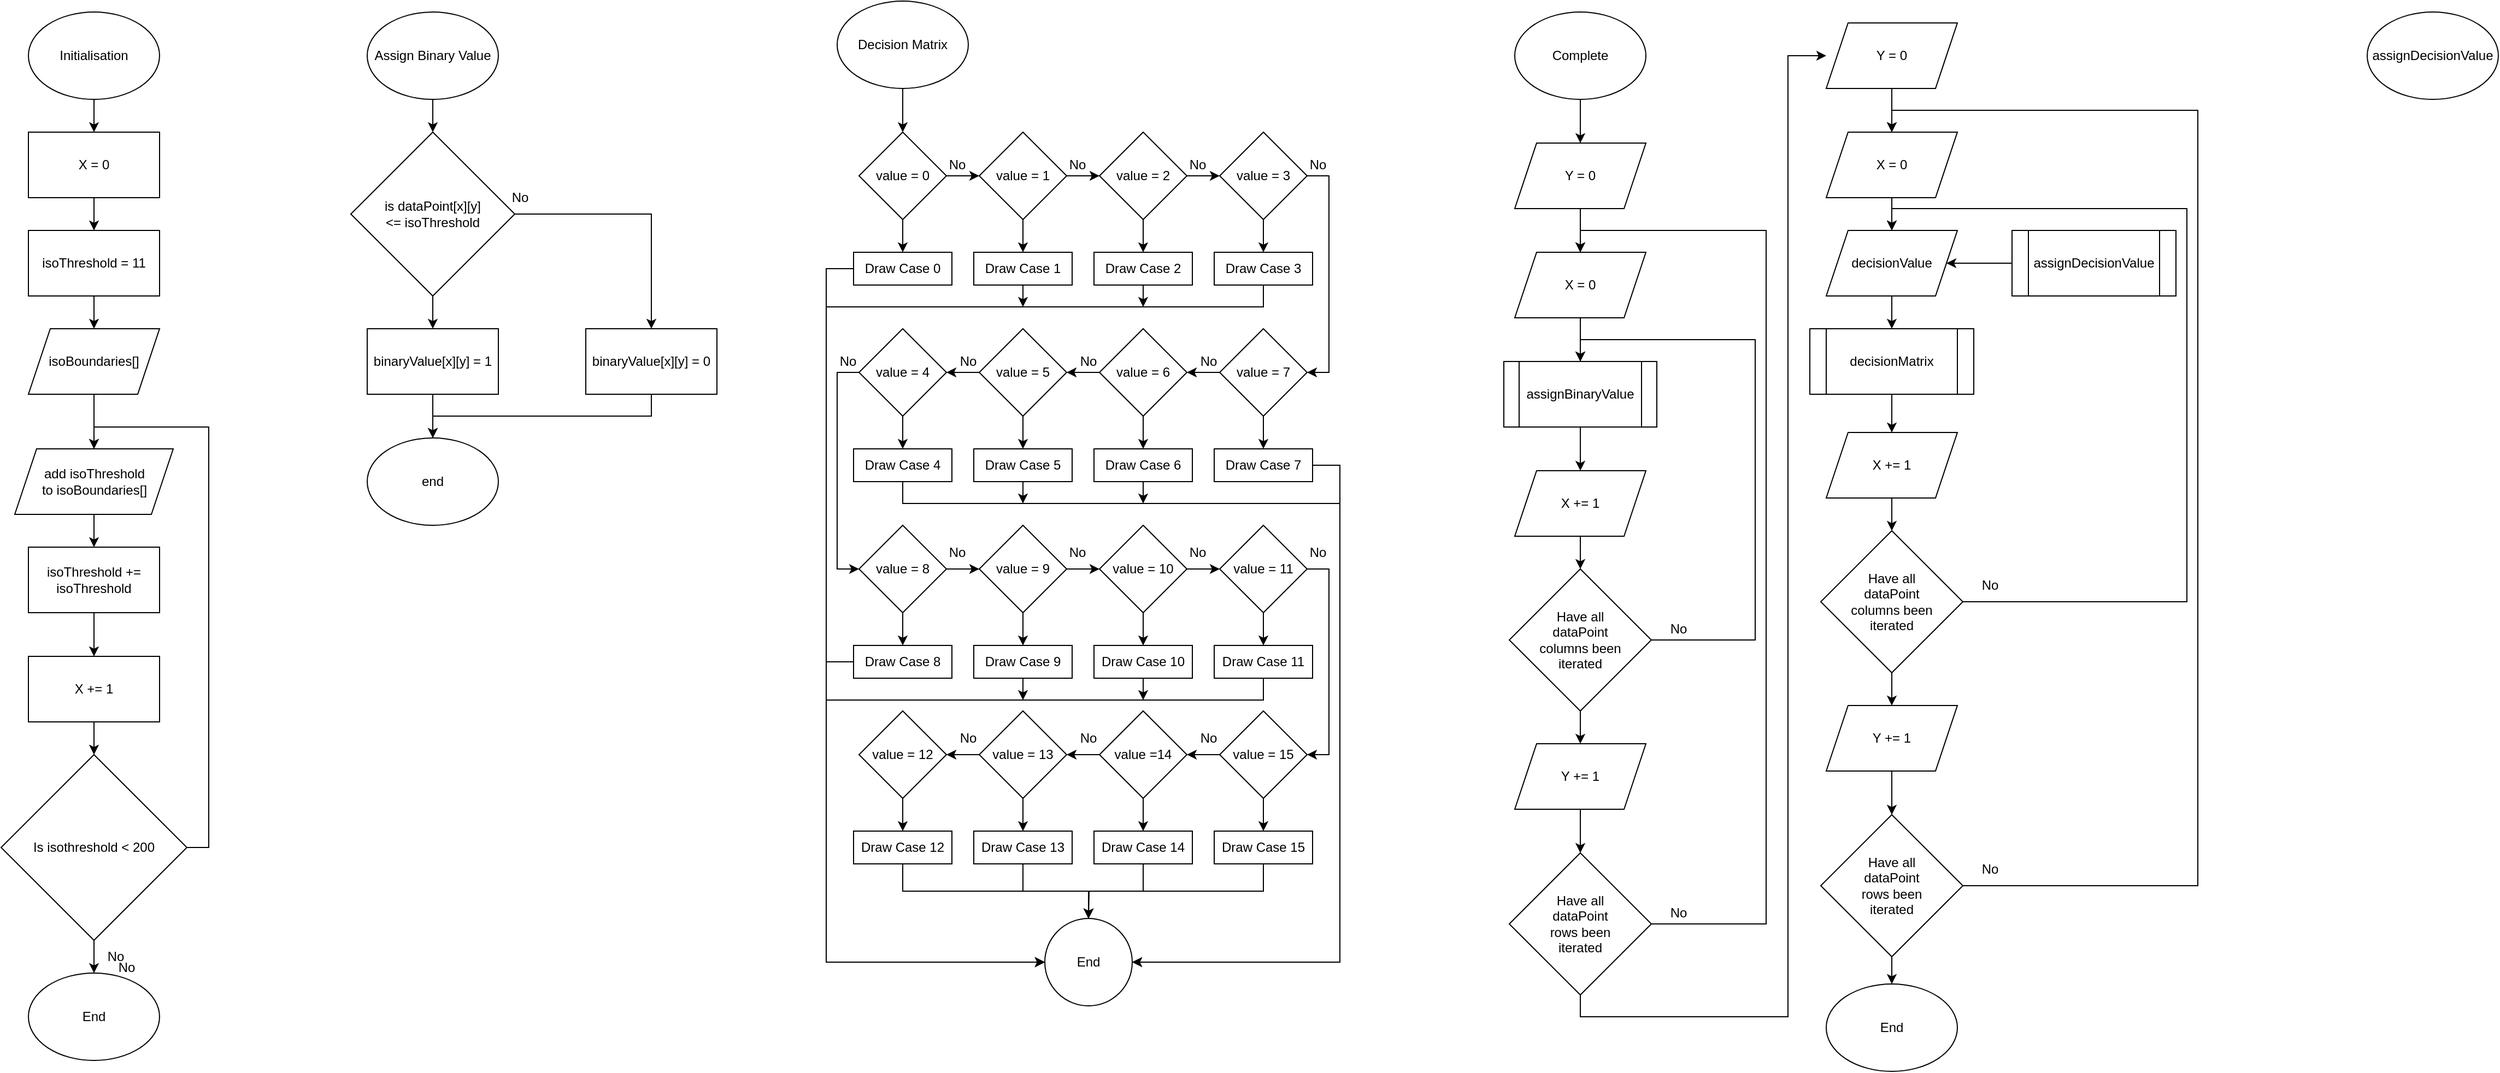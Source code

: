 <mxfile version="22.1.5" type="github">
  <diagram name="Page-1" id="edf60f1a-56cd-e834-aa8a-f176f3a09ee4">
    <mxGraphModel dx="514" dy="558" grid="1" gridSize="10" guides="1" tooltips="1" connect="1" arrows="1" fold="1" page="1" pageScale="1" pageWidth="1100" pageHeight="850" background="none" math="0" shadow="0">
      <root>
        <mxCell id="0" />
        <mxCell id="1" parent="0" />
        <mxCell id="bFYyRGVqq3uxC3u2RR_p-9" style="edgeStyle=orthogonalEdgeStyle;rounded=0;orthogonalLoop=1;jettySize=auto;html=1;exitX=0.5;exitY=1;exitDx=0;exitDy=0;entryX=0.5;entryY=0;entryDx=0;entryDy=0;" edge="1" parent="1" source="bFYyRGVqq3uxC3u2RR_p-1" target="bFYyRGVqq3uxC3u2RR_p-6">
          <mxGeometry relative="1" as="geometry" />
        </mxCell>
        <mxCell id="bFYyRGVqq3uxC3u2RR_p-1" value="Initialisation" style="ellipse;whiteSpace=wrap;html=1;" vertex="1" parent="1">
          <mxGeometry x="80" y="40" width="120" height="80" as="geometry" />
        </mxCell>
        <mxCell id="bFYyRGVqq3uxC3u2RR_p-18" style="edgeStyle=orthogonalEdgeStyle;rounded=0;orthogonalLoop=1;jettySize=auto;html=1;exitX=0.5;exitY=1;exitDx=0;exitDy=0;entryX=0.5;entryY=0;entryDx=0;entryDy=0;" edge="1" parent="1" source="bFYyRGVqq3uxC3u2RR_p-2" target="bFYyRGVqq3uxC3u2RR_p-16">
          <mxGeometry relative="1" as="geometry" />
        </mxCell>
        <mxCell id="bFYyRGVqq3uxC3u2RR_p-2" value="add isoThreshold&lt;br&gt;to isoBoundaries[]" style="shape=parallelogram;perimeter=parallelogramPerimeter;whiteSpace=wrap;html=1;fixedSize=1;" vertex="1" parent="1">
          <mxGeometry x="67.5" y="440" width="145" height="60" as="geometry" />
        </mxCell>
        <mxCell id="bFYyRGVqq3uxC3u2RR_p-12" style="edgeStyle=orthogonalEdgeStyle;rounded=0;orthogonalLoop=1;jettySize=auto;html=1;exitX=0.5;exitY=1;exitDx=0;exitDy=0;entryX=0.5;entryY=0;entryDx=0;entryDy=0;" edge="1" parent="1" source="bFYyRGVqq3uxC3u2RR_p-4" target="bFYyRGVqq3uxC3u2RR_p-2">
          <mxGeometry relative="1" as="geometry" />
        </mxCell>
        <mxCell id="bFYyRGVqq3uxC3u2RR_p-4" value="isoBoundaries[]" style="shape=parallelogram;perimeter=parallelogramPerimeter;whiteSpace=wrap;html=1;fixedSize=1;" vertex="1" parent="1">
          <mxGeometry x="80" y="330" width="120" height="60" as="geometry" />
        </mxCell>
        <mxCell id="bFYyRGVqq3uxC3u2RR_p-14" style="edgeStyle=orthogonalEdgeStyle;rounded=0;orthogonalLoop=1;jettySize=auto;html=1;exitX=1;exitY=0.5;exitDx=0;exitDy=0;entryX=0.5;entryY=0;entryDx=0;entryDy=0;" edge="1" parent="1" source="bFYyRGVqq3uxC3u2RR_p-5" target="bFYyRGVqq3uxC3u2RR_p-2">
          <mxGeometry relative="1" as="geometry" />
        </mxCell>
        <mxCell id="bFYyRGVqq3uxC3u2RR_p-15" style="edgeStyle=orthogonalEdgeStyle;rounded=0;orthogonalLoop=1;jettySize=auto;html=1;exitX=0.5;exitY=1;exitDx=0;exitDy=0;" edge="1" parent="1" source="bFYyRGVqq3uxC3u2RR_p-5">
          <mxGeometry relative="1" as="geometry">
            <mxPoint x="140" y="920" as="targetPoint" />
          </mxGeometry>
        </mxCell>
        <mxCell id="bFYyRGVqq3uxC3u2RR_p-5" value="Is isothreshold &amp;lt; 200" style="rhombus;whiteSpace=wrap;html=1;" vertex="1" parent="1">
          <mxGeometry x="55" y="720" width="170" height="170" as="geometry" />
        </mxCell>
        <mxCell id="bFYyRGVqq3uxC3u2RR_p-10" style="edgeStyle=orthogonalEdgeStyle;rounded=0;orthogonalLoop=1;jettySize=auto;html=1;exitX=0.5;exitY=1;exitDx=0;exitDy=0;entryX=0.5;entryY=0;entryDx=0;entryDy=0;" edge="1" parent="1" source="bFYyRGVqq3uxC3u2RR_p-6" target="bFYyRGVqq3uxC3u2RR_p-7">
          <mxGeometry relative="1" as="geometry" />
        </mxCell>
        <mxCell id="bFYyRGVqq3uxC3u2RR_p-6" value="X = 0" style="rounded=0;whiteSpace=wrap;html=1;" vertex="1" parent="1">
          <mxGeometry x="80" y="150" width="120" height="60" as="geometry" />
        </mxCell>
        <mxCell id="bFYyRGVqq3uxC3u2RR_p-11" style="edgeStyle=orthogonalEdgeStyle;rounded=0;orthogonalLoop=1;jettySize=auto;html=1;exitX=0.5;exitY=1;exitDx=0;exitDy=0;entryX=0.5;entryY=0;entryDx=0;entryDy=0;" edge="1" parent="1" source="bFYyRGVqq3uxC3u2RR_p-7" target="bFYyRGVqq3uxC3u2RR_p-4">
          <mxGeometry relative="1" as="geometry" />
        </mxCell>
        <mxCell id="bFYyRGVqq3uxC3u2RR_p-7" value="isoThreshold = 11" style="rounded=0;whiteSpace=wrap;html=1;" vertex="1" parent="1">
          <mxGeometry x="80" y="240" width="120" height="60" as="geometry" />
        </mxCell>
        <mxCell id="bFYyRGVqq3uxC3u2RR_p-19" style="edgeStyle=orthogonalEdgeStyle;rounded=0;orthogonalLoop=1;jettySize=auto;html=1;exitX=0.5;exitY=1;exitDx=0;exitDy=0;entryX=0.5;entryY=0;entryDx=0;entryDy=0;" edge="1" parent="1" source="bFYyRGVqq3uxC3u2RR_p-16" target="bFYyRGVqq3uxC3u2RR_p-17">
          <mxGeometry relative="1" as="geometry" />
        </mxCell>
        <mxCell id="bFYyRGVqq3uxC3u2RR_p-16" value="isoThreshold +=&lt;br&gt;isoThreshold" style="rounded=0;whiteSpace=wrap;html=1;" vertex="1" parent="1">
          <mxGeometry x="80" y="530" width="120" height="60" as="geometry" />
        </mxCell>
        <mxCell id="bFYyRGVqq3uxC3u2RR_p-20" style="edgeStyle=orthogonalEdgeStyle;rounded=0;orthogonalLoop=1;jettySize=auto;html=1;exitX=0.5;exitY=1;exitDx=0;exitDy=0;entryX=0.5;entryY=0;entryDx=0;entryDy=0;" edge="1" parent="1" source="bFYyRGVqq3uxC3u2RR_p-17" target="bFYyRGVqq3uxC3u2RR_p-5">
          <mxGeometry relative="1" as="geometry" />
        </mxCell>
        <mxCell id="bFYyRGVqq3uxC3u2RR_p-17" value="X += 1" style="rounded=0;whiteSpace=wrap;html=1;" vertex="1" parent="1">
          <mxGeometry x="80" y="630" width="120" height="60" as="geometry" />
        </mxCell>
        <mxCell id="bFYyRGVqq3uxC3u2RR_p-21" value="End" style="ellipse;whiteSpace=wrap;html=1;" vertex="1" parent="1">
          <mxGeometry x="80" y="920" width="120" height="80" as="geometry" />
        </mxCell>
        <mxCell id="bFYyRGVqq3uxC3u2RR_p-28" style="edgeStyle=orthogonalEdgeStyle;rounded=0;orthogonalLoop=1;jettySize=auto;html=1;exitX=0.5;exitY=1;exitDx=0;exitDy=0;entryX=0.5;entryY=0;entryDx=0;entryDy=0;" edge="1" parent="1" source="bFYyRGVqq3uxC3u2RR_p-22" target="bFYyRGVqq3uxC3u2RR_p-23">
          <mxGeometry relative="1" as="geometry" />
        </mxCell>
        <mxCell id="bFYyRGVqq3uxC3u2RR_p-22" value="Assign Binary Value" style="ellipse;whiteSpace=wrap;html=1;" vertex="1" parent="1">
          <mxGeometry x="390" y="40" width="120" height="80" as="geometry" />
        </mxCell>
        <mxCell id="bFYyRGVqq3uxC3u2RR_p-26" style="edgeStyle=orthogonalEdgeStyle;rounded=0;orthogonalLoop=1;jettySize=auto;html=1;exitX=1;exitY=0.5;exitDx=0;exitDy=0;entryX=0.5;entryY=0;entryDx=0;entryDy=0;" edge="1" parent="1" source="bFYyRGVqq3uxC3u2RR_p-23" target="bFYyRGVqq3uxC3u2RR_p-25">
          <mxGeometry relative="1" as="geometry" />
        </mxCell>
        <mxCell id="bFYyRGVqq3uxC3u2RR_p-27" style="edgeStyle=orthogonalEdgeStyle;rounded=0;orthogonalLoop=1;jettySize=auto;html=1;exitX=0.5;exitY=1;exitDx=0;exitDy=0;entryX=0.5;entryY=0;entryDx=0;entryDy=0;" edge="1" parent="1" source="bFYyRGVqq3uxC3u2RR_p-23" target="bFYyRGVqq3uxC3u2RR_p-24">
          <mxGeometry relative="1" as="geometry" />
        </mxCell>
        <mxCell id="bFYyRGVqq3uxC3u2RR_p-23" value="is dataPoint[x][y]&lt;br&gt;&amp;lt;= isoThreshold" style="rhombus;whiteSpace=wrap;html=1;" vertex="1" parent="1">
          <mxGeometry x="375" y="150" width="150" height="150" as="geometry" />
        </mxCell>
        <mxCell id="bFYyRGVqq3uxC3u2RR_p-30" style="edgeStyle=orthogonalEdgeStyle;rounded=0;orthogonalLoop=1;jettySize=auto;html=1;exitX=0.5;exitY=1;exitDx=0;exitDy=0;entryX=0.5;entryY=0;entryDx=0;entryDy=0;" edge="1" parent="1" source="bFYyRGVqq3uxC3u2RR_p-24" target="bFYyRGVqq3uxC3u2RR_p-29">
          <mxGeometry relative="1" as="geometry" />
        </mxCell>
        <mxCell id="bFYyRGVqq3uxC3u2RR_p-24" value="binaryValue[x][y] = 1" style="rounded=0;whiteSpace=wrap;html=1;" vertex="1" parent="1">
          <mxGeometry x="390" y="330" width="120" height="60" as="geometry" />
        </mxCell>
        <mxCell id="bFYyRGVqq3uxC3u2RR_p-31" style="edgeStyle=orthogonalEdgeStyle;rounded=0;orthogonalLoop=1;jettySize=auto;html=1;exitX=0.5;exitY=1;exitDx=0;exitDy=0;entryX=0.5;entryY=0;entryDx=0;entryDy=0;" edge="1" parent="1" source="bFYyRGVqq3uxC3u2RR_p-25" target="bFYyRGVqq3uxC3u2RR_p-29">
          <mxGeometry relative="1" as="geometry" />
        </mxCell>
        <mxCell id="bFYyRGVqq3uxC3u2RR_p-25" value="binaryValue[x][y] = 0" style="rounded=0;whiteSpace=wrap;html=1;" vertex="1" parent="1">
          <mxGeometry x="590" y="330" width="120" height="60" as="geometry" />
        </mxCell>
        <mxCell id="bFYyRGVqq3uxC3u2RR_p-29" value="end" style="ellipse;whiteSpace=wrap;html=1;" vertex="1" parent="1">
          <mxGeometry x="390" y="430" width="120" height="80" as="geometry" />
        </mxCell>
        <mxCell id="bFYyRGVqq3uxC3u2RR_p-69" style="edgeStyle=orthogonalEdgeStyle;rounded=0;orthogonalLoop=1;jettySize=auto;html=1;exitX=0.5;exitY=1;exitDx=0;exitDy=0;entryX=0.5;entryY=0;entryDx=0;entryDy=0;" edge="1" parent="1" source="bFYyRGVqq3uxC3u2RR_p-32" target="bFYyRGVqq3uxC3u2RR_p-34">
          <mxGeometry relative="1" as="geometry" />
        </mxCell>
        <mxCell id="bFYyRGVqq3uxC3u2RR_p-32" value="Decision Matrix" style="ellipse;whiteSpace=wrap;html=1;" vertex="1" parent="1">
          <mxGeometry x="820" y="30" width="120" height="80" as="geometry" />
        </mxCell>
        <mxCell id="bFYyRGVqq3uxC3u2RR_p-70" style="edgeStyle=orthogonalEdgeStyle;rounded=0;orthogonalLoop=1;jettySize=auto;html=1;exitX=1;exitY=0.5;exitDx=0;exitDy=0;entryX=0;entryY=0.5;entryDx=0;entryDy=0;" edge="1" parent="1" source="bFYyRGVqq3uxC3u2RR_p-34" target="bFYyRGVqq3uxC3u2RR_p-35">
          <mxGeometry relative="1" as="geometry" />
        </mxCell>
        <mxCell id="bFYyRGVqq3uxC3u2RR_p-85" style="edgeStyle=orthogonalEdgeStyle;rounded=0;orthogonalLoop=1;jettySize=auto;html=1;exitX=0.5;exitY=1;exitDx=0;exitDy=0;entryX=0.5;entryY=0;entryDx=0;entryDy=0;" edge="1" parent="1" source="bFYyRGVqq3uxC3u2RR_p-34" target="bFYyRGVqq3uxC3u2RR_p-52">
          <mxGeometry relative="1" as="geometry" />
        </mxCell>
        <mxCell id="bFYyRGVqq3uxC3u2RR_p-34" value="value = 0" style="rhombus;whiteSpace=wrap;html=1;" vertex="1" parent="1">
          <mxGeometry x="840" y="150" width="80" height="80" as="geometry" />
        </mxCell>
        <mxCell id="bFYyRGVqq3uxC3u2RR_p-71" style="edgeStyle=orthogonalEdgeStyle;rounded=0;orthogonalLoop=1;jettySize=auto;html=1;exitX=1;exitY=0.5;exitDx=0;exitDy=0;entryX=0;entryY=0.5;entryDx=0;entryDy=0;" edge="1" parent="1" source="bFYyRGVqq3uxC3u2RR_p-35" target="bFYyRGVqq3uxC3u2RR_p-36">
          <mxGeometry relative="1" as="geometry" />
        </mxCell>
        <mxCell id="bFYyRGVqq3uxC3u2RR_p-86" style="edgeStyle=orthogonalEdgeStyle;rounded=0;orthogonalLoop=1;jettySize=auto;html=1;exitX=0.5;exitY=1;exitDx=0;exitDy=0;entryX=0.5;entryY=0;entryDx=0;entryDy=0;" edge="1" parent="1" source="bFYyRGVqq3uxC3u2RR_p-35" target="bFYyRGVqq3uxC3u2RR_p-54">
          <mxGeometry relative="1" as="geometry" />
        </mxCell>
        <mxCell id="bFYyRGVqq3uxC3u2RR_p-35" value="value = 1" style="rhombus;whiteSpace=wrap;html=1;" vertex="1" parent="1">
          <mxGeometry x="950" y="150" width="80" height="80" as="geometry" />
        </mxCell>
        <mxCell id="bFYyRGVqq3uxC3u2RR_p-72" style="edgeStyle=orthogonalEdgeStyle;rounded=0;orthogonalLoop=1;jettySize=auto;html=1;exitX=1;exitY=0.5;exitDx=0;exitDy=0;entryX=0;entryY=0.5;entryDx=0;entryDy=0;" edge="1" parent="1" source="bFYyRGVqq3uxC3u2RR_p-36" target="bFYyRGVqq3uxC3u2RR_p-37">
          <mxGeometry relative="1" as="geometry" />
        </mxCell>
        <mxCell id="bFYyRGVqq3uxC3u2RR_p-87" style="edgeStyle=orthogonalEdgeStyle;rounded=0;orthogonalLoop=1;jettySize=auto;html=1;exitX=0.5;exitY=1;exitDx=0;exitDy=0;entryX=0.5;entryY=0;entryDx=0;entryDy=0;" edge="1" parent="1" source="bFYyRGVqq3uxC3u2RR_p-36" target="bFYyRGVqq3uxC3u2RR_p-55">
          <mxGeometry relative="1" as="geometry" />
        </mxCell>
        <mxCell id="bFYyRGVqq3uxC3u2RR_p-36" value="value = 2" style="rhombus;whiteSpace=wrap;html=1;" vertex="1" parent="1">
          <mxGeometry x="1060" y="150" width="80" height="80" as="geometry" />
        </mxCell>
        <mxCell id="bFYyRGVqq3uxC3u2RR_p-73" style="edgeStyle=orthogonalEdgeStyle;rounded=0;orthogonalLoop=1;jettySize=auto;html=1;exitX=1;exitY=0.5;exitDx=0;exitDy=0;entryX=1;entryY=0.5;entryDx=0;entryDy=0;" edge="1" parent="1" source="bFYyRGVqq3uxC3u2RR_p-37" target="bFYyRGVqq3uxC3u2RR_p-41">
          <mxGeometry relative="1" as="geometry" />
        </mxCell>
        <mxCell id="bFYyRGVqq3uxC3u2RR_p-88" style="edgeStyle=orthogonalEdgeStyle;rounded=0;orthogonalLoop=1;jettySize=auto;html=1;exitX=0.5;exitY=1;exitDx=0;exitDy=0;entryX=0.5;entryY=0;entryDx=0;entryDy=0;" edge="1" parent="1" source="bFYyRGVqq3uxC3u2RR_p-37" target="bFYyRGVqq3uxC3u2RR_p-56">
          <mxGeometry relative="1" as="geometry" />
        </mxCell>
        <mxCell id="bFYyRGVqq3uxC3u2RR_p-37" value="value = 3" style="rhombus;whiteSpace=wrap;html=1;" vertex="1" parent="1">
          <mxGeometry x="1170" y="150" width="80" height="80" as="geometry" />
        </mxCell>
        <mxCell id="bFYyRGVqq3uxC3u2RR_p-77" style="edgeStyle=orthogonalEdgeStyle;rounded=0;orthogonalLoop=1;jettySize=auto;html=1;exitX=0;exitY=0.5;exitDx=0;exitDy=0;entryX=0;entryY=0.5;entryDx=0;entryDy=0;" edge="1" parent="1" source="bFYyRGVqq3uxC3u2RR_p-38" target="bFYyRGVqq3uxC3u2RR_p-42">
          <mxGeometry relative="1" as="geometry" />
        </mxCell>
        <mxCell id="bFYyRGVqq3uxC3u2RR_p-92" style="edgeStyle=orthogonalEdgeStyle;rounded=0;orthogonalLoop=1;jettySize=auto;html=1;exitX=0.5;exitY=1;exitDx=0;exitDy=0;entryX=0.5;entryY=0;entryDx=0;entryDy=0;" edge="1" parent="1" source="bFYyRGVqq3uxC3u2RR_p-38" target="bFYyRGVqq3uxC3u2RR_p-57">
          <mxGeometry relative="1" as="geometry" />
        </mxCell>
        <mxCell id="bFYyRGVqq3uxC3u2RR_p-38" value="value = 4" style="rhombus;whiteSpace=wrap;html=1;" vertex="1" parent="1">
          <mxGeometry x="840" y="330" width="80" height="80" as="geometry" />
        </mxCell>
        <mxCell id="bFYyRGVqq3uxC3u2RR_p-76" style="edgeStyle=orthogonalEdgeStyle;rounded=0;orthogonalLoop=1;jettySize=auto;html=1;exitX=0;exitY=0.5;exitDx=0;exitDy=0;entryX=1;entryY=0.5;entryDx=0;entryDy=0;" edge="1" parent="1" source="bFYyRGVqq3uxC3u2RR_p-39" target="bFYyRGVqq3uxC3u2RR_p-38">
          <mxGeometry relative="1" as="geometry" />
        </mxCell>
        <mxCell id="bFYyRGVqq3uxC3u2RR_p-91" style="edgeStyle=orthogonalEdgeStyle;rounded=0;orthogonalLoop=1;jettySize=auto;html=1;exitX=0.5;exitY=1;exitDx=0;exitDy=0;entryX=0.5;entryY=0;entryDx=0;entryDy=0;" edge="1" parent="1" source="bFYyRGVqq3uxC3u2RR_p-39" target="bFYyRGVqq3uxC3u2RR_p-58">
          <mxGeometry relative="1" as="geometry" />
        </mxCell>
        <mxCell id="bFYyRGVqq3uxC3u2RR_p-39" value="value = 5" style="rhombus;whiteSpace=wrap;html=1;" vertex="1" parent="1">
          <mxGeometry x="950" y="330" width="80" height="80" as="geometry" />
        </mxCell>
        <mxCell id="bFYyRGVqq3uxC3u2RR_p-75" style="edgeStyle=orthogonalEdgeStyle;rounded=0;orthogonalLoop=1;jettySize=auto;html=1;exitX=0;exitY=0.5;exitDx=0;exitDy=0;entryX=1;entryY=0.5;entryDx=0;entryDy=0;" edge="1" parent="1" source="bFYyRGVqq3uxC3u2RR_p-40" target="bFYyRGVqq3uxC3u2RR_p-39">
          <mxGeometry relative="1" as="geometry" />
        </mxCell>
        <mxCell id="bFYyRGVqq3uxC3u2RR_p-90" style="edgeStyle=orthogonalEdgeStyle;rounded=0;orthogonalLoop=1;jettySize=auto;html=1;exitX=0.5;exitY=1;exitDx=0;exitDy=0;entryX=0.5;entryY=0;entryDx=0;entryDy=0;" edge="1" parent="1" source="bFYyRGVqq3uxC3u2RR_p-40" target="bFYyRGVqq3uxC3u2RR_p-59">
          <mxGeometry relative="1" as="geometry" />
        </mxCell>
        <mxCell id="bFYyRGVqq3uxC3u2RR_p-40" value="value = 6" style="rhombus;whiteSpace=wrap;html=1;" vertex="1" parent="1">
          <mxGeometry x="1060" y="330" width="80" height="80" as="geometry" />
        </mxCell>
        <mxCell id="bFYyRGVqq3uxC3u2RR_p-74" style="edgeStyle=orthogonalEdgeStyle;rounded=0;orthogonalLoop=1;jettySize=auto;html=1;exitX=0;exitY=0.5;exitDx=0;exitDy=0;entryX=1;entryY=0.5;entryDx=0;entryDy=0;" edge="1" parent="1" source="bFYyRGVqq3uxC3u2RR_p-41" target="bFYyRGVqq3uxC3u2RR_p-40">
          <mxGeometry relative="1" as="geometry" />
        </mxCell>
        <mxCell id="bFYyRGVqq3uxC3u2RR_p-89" style="edgeStyle=orthogonalEdgeStyle;rounded=0;orthogonalLoop=1;jettySize=auto;html=1;exitX=0.5;exitY=1;exitDx=0;exitDy=0;entryX=0.5;entryY=0;entryDx=0;entryDy=0;" edge="1" parent="1" source="bFYyRGVqq3uxC3u2RR_p-41" target="bFYyRGVqq3uxC3u2RR_p-60">
          <mxGeometry relative="1" as="geometry" />
        </mxCell>
        <mxCell id="bFYyRGVqq3uxC3u2RR_p-41" value="value = 7" style="rhombus;whiteSpace=wrap;html=1;" vertex="1" parent="1">
          <mxGeometry x="1170" y="330" width="80" height="80" as="geometry" />
        </mxCell>
        <mxCell id="bFYyRGVqq3uxC3u2RR_p-78" style="edgeStyle=orthogonalEdgeStyle;rounded=0;orthogonalLoop=1;jettySize=auto;html=1;exitX=1;exitY=0.5;exitDx=0;exitDy=0;entryX=0;entryY=0.5;entryDx=0;entryDy=0;" edge="1" parent="1" source="bFYyRGVqq3uxC3u2RR_p-42" target="bFYyRGVqq3uxC3u2RR_p-43">
          <mxGeometry relative="1" as="geometry" />
        </mxCell>
        <mxCell id="bFYyRGVqq3uxC3u2RR_p-93" style="edgeStyle=orthogonalEdgeStyle;rounded=0;orthogonalLoop=1;jettySize=auto;html=1;exitX=0.5;exitY=1;exitDx=0;exitDy=0;entryX=0.5;entryY=0;entryDx=0;entryDy=0;" edge="1" parent="1" source="bFYyRGVqq3uxC3u2RR_p-42" target="bFYyRGVqq3uxC3u2RR_p-61">
          <mxGeometry relative="1" as="geometry" />
        </mxCell>
        <mxCell id="bFYyRGVqq3uxC3u2RR_p-42" value="value = 8" style="rhombus;whiteSpace=wrap;html=1;" vertex="1" parent="1">
          <mxGeometry x="840" y="510" width="80" height="80" as="geometry" />
        </mxCell>
        <mxCell id="bFYyRGVqq3uxC3u2RR_p-79" style="edgeStyle=orthogonalEdgeStyle;rounded=0;orthogonalLoop=1;jettySize=auto;html=1;exitX=1;exitY=0.5;exitDx=0;exitDy=0;entryX=0;entryY=0.5;entryDx=0;entryDy=0;" edge="1" parent="1" source="bFYyRGVqq3uxC3u2RR_p-43" target="bFYyRGVqq3uxC3u2RR_p-44">
          <mxGeometry relative="1" as="geometry" />
        </mxCell>
        <mxCell id="bFYyRGVqq3uxC3u2RR_p-94" style="edgeStyle=orthogonalEdgeStyle;rounded=0;orthogonalLoop=1;jettySize=auto;html=1;exitX=0.5;exitY=1;exitDx=0;exitDy=0;entryX=0.5;entryY=0;entryDx=0;entryDy=0;" edge="1" parent="1" source="bFYyRGVqq3uxC3u2RR_p-43" target="bFYyRGVqq3uxC3u2RR_p-62">
          <mxGeometry relative="1" as="geometry" />
        </mxCell>
        <mxCell id="bFYyRGVqq3uxC3u2RR_p-43" value="value = 9" style="rhombus;whiteSpace=wrap;html=1;" vertex="1" parent="1">
          <mxGeometry x="950" y="510" width="80" height="80" as="geometry" />
        </mxCell>
        <mxCell id="bFYyRGVqq3uxC3u2RR_p-80" style="edgeStyle=orthogonalEdgeStyle;rounded=0;orthogonalLoop=1;jettySize=auto;html=1;exitX=1;exitY=0.5;exitDx=0;exitDy=0;entryX=0;entryY=0.5;entryDx=0;entryDy=0;" edge="1" parent="1" source="bFYyRGVqq3uxC3u2RR_p-44" target="bFYyRGVqq3uxC3u2RR_p-45">
          <mxGeometry relative="1" as="geometry" />
        </mxCell>
        <mxCell id="bFYyRGVqq3uxC3u2RR_p-95" style="edgeStyle=orthogonalEdgeStyle;rounded=0;orthogonalLoop=1;jettySize=auto;html=1;exitX=0.5;exitY=1;exitDx=0;exitDy=0;entryX=0.5;entryY=0;entryDx=0;entryDy=0;" edge="1" parent="1" source="bFYyRGVqq3uxC3u2RR_p-44" target="bFYyRGVqq3uxC3u2RR_p-63">
          <mxGeometry relative="1" as="geometry" />
        </mxCell>
        <mxCell id="bFYyRGVqq3uxC3u2RR_p-44" value="value = 10" style="rhombus;whiteSpace=wrap;html=1;" vertex="1" parent="1">
          <mxGeometry x="1060" y="510" width="80" height="80" as="geometry" />
        </mxCell>
        <mxCell id="bFYyRGVqq3uxC3u2RR_p-81" style="edgeStyle=orthogonalEdgeStyle;rounded=0;orthogonalLoop=1;jettySize=auto;html=1;exitX=1;exitY=0.5;exitDx=0;exitDy=0;entryX=1;entryY=0.5;entryDx=0;entryDy=0;" edge="1" parent="1" source="bFYyRGVqq3uxC3u2RR_p-45" target="bFYyRGVqq3uxC3u2RR_p-49">
          <mxGeometry relative="1" as="geometry" />
        </mxCell>
        <mxCell id="bFYyRGVqq3uxC3u2RR_p-96" style="edgeStyle=orthogonalEdgeStyle;rounded=0;orthogonalLoop=1;jettySize=auto;html=1;exitX=0.5;exitY=1;exitDx=0;exitDy=0;entryX=0.5;entryY=0;entryDx=0;entryDy=0;" edge="1" parent="1" source="bFYyRGVqq3uxC3u2RR_p-45" target="bFYyRGVqq3uxC3u2RR_p-64">
          <mxGeometry relative="1" as="geometry" />
        </mxCell>
        <mxCell id="bFYyRGVqq3uxC3u2RR_p-45" value="value = 11" style="rhombus;whiteSpace=wrap;html=1;" vertex="1" parent="1">
          <mxGeometry x="1170" y="510" width="80" height="80" as="geometry" />
        </mxCell>
        <mxCell id="bFYyRGVqq3uxC3u2RR_p-100" style="edgeStyle=orthogonalEdgeStyle;rounded=0;orthogonalLoop=1;jettySize=auto;html=1;exitX=0.5;exitY=1;exitDx=0;exitDy=0;entryX=0.5;entryY=0;entryDx=0;entryDy=0;" edge="1" parent="1" source="bFYyRGVqq3uxC3u2RR_p-46" target="bFYyRGVqq3uxC3u2RR_p-65">
          <mxGeometry relative="1" as="geometry" />
        </mxCell>
        <mxCell id="bFYyRGVqq3uxC3u2RR_p-46" value="value = 12" style="rhombus;whiteSpace=wrap;html=1;" vertex="1" parent="1">
          <mxGeometry x="840" y="680" width="80" height="80" as="geometry" />
        </mxCell>
        <mxCell id="bFYyRGVqq3uxC3u2RR_p-84" style="edgeStyle=orthogonalEdgeStyle;rounded=0;orthogonalLoop=1;jettySize=auto;html=1;exitX=0;exitY=0.5;exitDx=0;exitDy=0;entryX=1;entryY=0.5;entryDx=0;entryDy=0;" edge="1" parent="1" source="bFYyRGVqq3uxC3u2RR_p-47" target="bFYyRGVqq3uxC3u2RR_p-46">
          <mxGeometry relative="1" as="geometry" />
        </mxCell>
        <mxCell id="bFYyRGVqq3uxC3u2RR_p-99" style="edgeStyle=orthogonalEdgeStyle;rounded=0;orthogonalLoop=1;jettySize=auto;html=1;exitX=0.5;exitY=1;exitDx=0;exitDy=0;entryX=0.5;entryY=0;entryDx=0;entryDy=0;" edge="1" parent="1" source="bFYyRGVqq3uxC3u2RR_p-47" target="bFYyRGVqq3uxC3u2RR_p-66">
          <mxGeometry relative="1" as="geometry" />
        </mxCell>
        <mxCell id="bFYyRGVqq3uxC3u2RR_p-47" value="value = 13" style="rhombus;whiteSpace=wrap;html=1;" vertex="1" parent="1">
          <mxGeometry x="950" y="680" width="80" height="80" as="geometry" />
        </mxCell>
        <mxCell id="bFYyRGVqq3uxC3u2RR_p-83" style="edgeStyle=orthogonalEdgeStyle;rounded=0;orthogonalLoop=1;jettySize=auto;html=1;exitX=0;exitY=0.5;exitDx=0;exitDy=0;entryX=1;entryY=0.5;entryDx=0;entryDy=0;" edge="1" parent="1" source="bFYyRGVqq3uxC3u2RR_p-48" target="bFYyRGVqq3uxC3u2RR_p-47">
          <mxGeometry relative="1" as="geometry" />
        </mxCell>
        <mxCell id="bFYyRGVqq3uxC3u2RR_p-98" style="edgeStyle=orthogonalEdgeStyle;rounded=0;orthogonalLoop=1;jettySize=auto;html=1;exitX=0.5;exitY=1;exitDx=0;exitDy=0;entryX=0.5;entryY=0;entryDx=0;entryDy=0;" edge="1" parent="1" source="bFYyRGVqq3uxC3u2RR_p-48" target="bFYyRGVqq3uxC3u2RR_p-67">
          <mxGeometry relative="1" as="geometry" />
        </mxCell>
        <mxCell id="bFYyRGVqq3uxC3u2RR_p-48" value="value =14" style="rhombus;whiteSpace=wrap;html=1;" vertex="1" parent="1">
          <mxGeometry x="1060" y="680" width="80" height="80" as="geometry" />
        </mxCell>
        <mxCell id="bFYyRGVqq3uxC3u2RR_p-82" style="edgeStyle=orthogonalEdgeStyle;rounded=0;orthogonalLoop=1;jettySize=auto;html=1;exitX=0;exitY=0.5;exitDx=0;exitDy=0;entryX=1;entryY=0.5;entryDx=0;entryDy=0;" edge="1" parent="1" source="bFYyRGVqq3uxC3u2RR_p-49" target="bFYyRGVqq3uxC3u2RR_p-48">
          <mxGeometry relative="1" as="geometry" />
        </mxCell>
        <mxCell id="bFYyRGVqq3uxC3u2RR_p-97" style="edgeStyle=orthogonalEdgeStyle;rounded=0;orthogonalLoop=1;jettySize=auto;html=1;exitX=0.5;exitY=1;exitDx=0;exitDy=0;entryX=0.5;entryY=0;entryDx=0;entryDy=0;" edge="1" parent="1" source="bFYyRGVqq3uxC3u2RR_p-49" target="bFYyRGVqq3uxC3u2RR_p-68">
          <mxGeometry relative="1" as="geometry" />
        </mxCell>
        <mxCell id="bFYyRGVqq3uxC3u2RR_p-49" value="value = 15" style="rhombus;whiteSpace=wrap;html=1;" vertex="1" parent="1">
          <mxGeometry x="1170" y="680" width="80" height="80" as="geometry" />
        </mxCell>
        <mxCell id="bFYyRGVqq3uxC3u2RR_p-112" style="edgeStyle=orthogonalEdgeStyle;rounded=0;orthogonalLoop=1;jettySize=auto;html=1;exitX=0;exitY=0.5;exitDx=0;exitDy=0;entryX=0;entryY=0.5;entryDx=0;entryDy=0;" edge="1" parent="1" source="bFYyRGVqq3uxC3u2RR_p-52" target="bFYyRGVqq3uxC3u2RR_p-101">
          <mxGeometry relative="1" as="geometry">
            <Array as="points">
              <mxPoint x="810" y="275" />
              <mxPoint x="810" y="910" />
            </Array>
          </mxGeometry>
        </mxCell>
        <mxCell id="bFYyRGVqq3uxC3u2RR_p-52" value="Draw Case 0" style="rounded=0;whiteSpace=wrap;html=1;" vertex="1" parent="1">
          <mxGeometry x="835" y="260" width="90" height="30" as="geometry" />
        </mxCell>
        <mxCell id="bFYyRGVqq3uxC3u2RR_p-115" style="edgeStyle=orthogonalEdgeStyle;rounded=0;orthogonalLoop=1;jettySize=auto;html=1;exitX=0.5;exitY=1;exitDx=0;exitDy=0;" edge="1" parent="1" source="bFYyRGVqq3uxC3u2RR_p-54">
          <mxGeometry relative="1" as="geometry">
            <mxPoint x="990" y="310" as="targetPoint" />
          </mxGeometry>
        </mxCell>
        <mxCell id="bFYyRGVqq3uxC3u2RR_p-54" value="Draw Case 1" style="rounded=0;whiteSpace=wrap;html=1;" vertex="1" parent="1">
          <mxGeometry x="945" y="260" width="90" height="30" as="geometry" />
        </mxCell>
        <mxCell id="bFYyRGVqq3uxC3u2RR_p-114" style="edgeStyle=orthogonalEdgeStyle;rounded=0;orthogonalLoop=1;jettySize=auto;html=1;exitX=0.5;exitY=1;exitDx=0;exitDy=0;" edge="1" parent="1" source="bFYyRGVqq3uxC3u2RR_p-55">
          <mxGeometry relative="1" as="geometry">
            <mxPoint x="1100" y="310" as="targetPoint" />
          </mxGeometry>
        </mxCell>
        <mxCell id="bFYyRGVqq3uxC3u2RR_p-55" value="Draw Case 2" style="rounded=0;whiteSpace=wrap;html=1;" vertex="1" parent="1">
          <mxGeometry x="1055" y="260" width="90" height="30" as="geometry" />
        </mxCell>
        <mxCell id="bFYyRGVqq3uxC3u2RR_p-113" style="edgeStyle=orthogonalEdgeStyle;rounded=0;orthogonalLoop=1;jettySize=auto;html=1;exitX=0.5;exitY=1;exitDx=0;exitDy=0;entryX=0;entryY=0.5;entryDx=0;entryDy=0;" edge="1" parent="1" source="bFYyRGVqq3uxC3u2RR_p-56" target="bFYyRGVqq3uxC3u2RR_p-101">
          <mxGeometry relative="1" as="geometry">
            <Array as="points">
              <mxPoint x="1210" y="310" />
              <mxPoint x="810" y="310" />
              <mxPoint x="810" y="910" />
            </Array>
          </mxGeometry>
        </mxCell>
        <mxCell id="bFYyRGVqq3uxC3u2RR_p-56" value="Draw Case 3" style="rounded=0;whiteSpace=wrap;html=1;" vertex="1" parent="1">
          <mxGeometry x="1165" y="260" width="90" height="30" as="geometry" />
        </mxCell>
        <mxCell id="bFYyRGVqq3uxC3u2RR_p-108" style="edgeStyle=orthogonalEdgeStyle;rounded=0;orthogonalLoop=1;jettySize=auto;html=1;exitX=0.5;exitY=1;exitDx=0;exitDy=0;" edge="1" parent="1" source="bFYyRGVqq3uxC3u2RR_p-57">
          <mxGeometry relative="1" as="geometry">
            <mxPoint x="1090" y="910" as="targetPoint" />
            <Array as="points">
              <mxPoint x="880" y="490" />
              <mxPoint x="1280" y="490" />
              <mxPoint x="1280" y="910" />
            </Array>
          </mxGeometry>
        </mxCell>
        <mxCell id="bFYyRGVqq3uxC3u2RR_p-57" value="Draw Case 4" style="rounded=0;whiteSpace=wrap;html=1;" vertex="1" parent="1">
          <mxGeometry x="835" y="440" width="90" height="30" as="geometry" />
        </mxCell>
        <mxCell id="bFYyRGVqq3uxC3u2RR_p-116" style="edgeStyle=orthogonalEdgeStyle;rounded=0;orthogonalLoop=1;jettySize=auto;html=1;exitX=0.5;exitY=1;exitDx=0;exitDy=0;" edge="1" parent="1" source="bFYyRGVqq3uxC3u2RR_p-58">
          <mxGeometry relative="1" as="geometry">
            <mxPoint x="990" y="490" as="targetPoint" />
          </mxGeometry>
        </mxCell>
        <mxCell id="bFYyRGVqq3uxC3u2RR_p-58" value="Draw Case 5" style="rounded=0;whiteSpace=wrap;html=1;" vertex="1" parent="1">
          <mxGeometry x="945" y="440" width="90" height="30" as="geometry" />
        </mxCell>
        <mxCell id="bFYyRGVqq3uxC3u2RR_p-117" style="edgeStyle=orthogonalEdgeStyle;rounded=0;orthogonalLoop=1;jettySize=auto;html=1;exitX=0.5;exitY=1;exitDx=0;exitDy=0;" edge="1" parent="1" source="bFYyRGVqq3uxC3u2RR_p-59">
          <mxGeometry relative="1" as="geometry">
            <mxPoint x="1100" y="490" as="targetPoint" />
          </mxGeometry>
        </mxCell>
        <mxCell id="bFYyRGVqq3uxC3u2RR_p-59" value="Draw Case 6" style="rounded=0;whiteSpace=wrap;html=1;" vertex="1" parent="1">
          <mxGeometry x="1055" y="440" width="90" height="30" as="geometry" />
        </mxCell>
        <mxCell id="bFYyRGVqq3uxC3u2RR_p-107" style="edgeStyle=orthogonalEdgeStyle;rounded=0;orthogonalLoop=1;jettySize=auto;html=1;exitX=1;exitY=0.5;exitDx=0;exitDy=0;entryX=1;entryY=0.5;entryDx=0;entryDy=0;" edge="1" parent="1" source="bFYyRGVqq3uxC3u2RR_p-60" target="bFYyRGVqq3uxC3u2RR_p-101">
          <mxGeometry relative="1" as="geometry">
            <Array as="points">
              <mxPoint x="1280" y="455" />
              <mxPoint x="1280" y="910" />
            </Array>
          </mxGeometry>
        </mxCell>
        <mxCell id="bFYyRGVqq3uxC3u2RR_p-60" value="Draw Case 7" style="rounded=0;whiteSpace=wrap;html=1;" vertex="1" parent="1">
          <mxGeometry x="1165" y="440" width="90" height="30" as="geometry" />
        </mxCell>
        <mxCell id="bFYyRGVqq3uxC3u2RR_p-106" style="edgeStyle=orthogonalEdgeStyle;rounded=0;orthogonalLoop=1;jettySize=auto;html=1;exitX=0;exitY=0.5;exitDx=0;exitDy=0;entryX=0;entryY=0.5;entryDx=0;entryDy=0;" edge="1" parent="1" source="bFYyRGVqq3uxC3u2RR_p-61" target="bFYyRGVqq3uxC3u2RR_p-101">
          <mxGeometry relative="1" as="geometry">
            <Array as="points">
              <mxPoint x="810" y="635" />
              <mxPoint x="810" y="910" />
            </Array>
          </mxGeometry>
        </mxCell>
        <mxCell id="bFYyRGVqq3uxC3u2RR_p-61" value="Draw Case 8" style="rounded=0;whiteSpace=wrap;html=1;" vertex="1" parent="1">
          <mxGeometry x="835" y="620" width="90" height="30" as="geometry" />
        </mxCell>
        <mxCell id="bFYyRGVqq3uxC3u2RR_p-140" style="edgeStyle=orthogonalEdgeStyle;rounded=0;orthogonalLoop=1;jettySize=auto;html=1;exitX=0.5;exitY=1;exitDx=0;exitDy=0;" edge="1" parent="1" source="bFYyRGVqq3uxC3u2RR_p-62">
          <mxGeometry relative="1" as="geometry">
            <mxPoint x="990" y="670" as="targetPoint" />
          </mxGeometry>
        </mxCell>
        <mxCell id="bFYyRGVqq3uxC3u2RR_p-62" value="Draw Case 9" style="rounded=0;whiteSpace=wrap;html=1;" vertex="1" parent="1">
          <mxGeometry x="945" y="620" width="90" height="30" as="geometry" />
        </mxCell>
        <mxCell id="bFYyRGVqq3uxC3u2RR_p-139" style="edgeStyle=orthogonalEdgeStyle;rounded=0;orthogonalLoop=1;jettySize=auto;html=1;exitX=0.5;exitY=1;exitDx=0;exitDy=0;" edge="1" parent="1" source="bFYyRGVqq3uxC3u2RR_p-63">
          <mxGeometry relative="1" as="geometry">
            <mxPoint x="1100" y="670" as="targetPoint" />
          </mxGeometry>
        </mxCell>
        <mxCell id="bFYyRGVqq3uxC3u2RR_p-63" value="Draw Case 10" style="rounded=0;whiteSpace=wrap;html=1;" vertex="1" parent="1">
          <mxGeometry x="1055" y="620" width="90" height="30" as="geometry" />
        </mxCell>
        <mxCell id="bFYyRGVqq3uxC3u2RR_p-138" style="edgeStyle=orthogonalEdgeStyle;rounded=0;orthogonalLoop=1;jettySize=auto;html=1;exitX=0.5;exitY=1;exitDx=0;exitDy=0;entryX=0;entryY=0.5;entryDx=0;entryDy=0;" edge="1" parent="1" source="bFYyRGVqq3uxC3u2RR_p-64" target="bFYyRGVqq3uxC3u2RR_p-101">
          <mxGeometry relative="1" as="geometry">
            <Array as="points">
              <mxPoint x="1210" y="670" />
              <mxPoint x="810" y="670" />
              <mxPoint x="810" y="910" />
            </Array>
          </mxGeometry>
        </mxCell>
        <mxCell id="bFYyRGVqq3uxC3u2RR_p-64" value="Draw Case 11" style="rounded=0;whiteSpace=wrap;html=1;" vertex="1" parent="1">
          <mxGeometry x="1165" y="620" width="90" height="30" as="geometry" />
        </mxCell>
        <mxCell id="bFYyRGVqq3uxC3u2RR_p-102" style="edgeStyle=orthogonalEdgeStyle;rounded=0;orthogonalLoop=1;jettySize=auto;html=1;exitX=0.5;exitY=1;exitDx=0;exitDy=0;" edge="1" parent="1" source="bFYyRGVqq3uxC3u2RR_p-65" target="bFYyRGVqq3uxC3u2RR_p-101">
          <mxGeometry relative="1" as="geometry" />
        </mxCell>
        <mxCell id="bFYyRGVqq3uxC3u2RR_p-65" value="Draw Case 12" style="rounded=0;whiteSpace=wrap;html=1;" vertex="1" parent="1">
          <mxGeometry x="835" y="790" width="90" height="30" as="geometry" />
        </mxCell>
        <mxCell id="bFYyRGVqq3uxC3u2RR_p-103" style="edgeStyle=orthogonalEdgeStyle;rounded=0;orthogonalLoop=1;jettySize=auto;html=1;exitX=0.5;exitY=1;exitDx=0;exitDy=0;" edge="1" parent="1" source="bFYyRGVqq3uxC3u2RR_p-66">
          <mxGeometry relative="1" as="geometry">
            <mxPoint x="1050" y="870" as="targetPoint" />
          </mxGeometry>
        </mxCell>
        <mxCell id="bFYyRGVqq3uxC3u2RR_p-66" value="Draw Case 13" style="rounded=0;whiteSpace=wrap;html=1;" vertex="1" parent="1">
          <mxGeometry x="945" y="790" width="90" height="30" as="geometry" />
        </mxCell>
        <mxCell id="bFYyRGVqq3uxC3u2RR_p-104" style="edgeStyle=orthogonalEdgeStyle;rounded=0;orthogonalLoop=1;jettySize=auto;html=1;exitX=0.5;exitY=1;exitDx=0;exitDy=0;entryX=0.5;entryY=0;entryDx=0;entryDy=0;" edge="1" parent="1" source="bFYyRGVqq3uxC3u2RR_p-67" target="bFYyRGVqq3uxC3u2RR_p-101">
          <mxGeometry relative="1" as="geometry" />
        </mxCell>
        <mxCell id="bFYyRGVqq3uxC3u2RR_p-67" value="Draw Case 14" style="rounded=0;whiteSpace=wrap;html=1;" vertex="1" parent="1">
          <mxGeometry x="1055" y="790" width="90" height="30" as="geometry" />
        </mxCell>
        <mxCell id="bFYyRGVqq3uxC3u2RR_p-105" style="edgeStyle=orthogonalEdgeStyle;rounded=0;orthogonalLoop=1;jettySize=auto;html=1;exitX=0.5;exitY=1;exitDx=0;exitDy=0;entryX=0.5;entryY=0;entryDx=0;entryDy=0;" edge="1" parent="1" source="bFYyRGVqq3uxC3u2RR_p-68" target="bFYyRGVqq3uxC3u2RR_p-101">
          <mxGeometry relative="1" as="geometry" />
        </mxCell>
        <mxCell id="bFYyRGVqq3uxC3u2RR_p-68" value="Draw Case 15" style="rounded=0;whiteSpace=wrap;html=1;" vertex="1" parent="1">
          <mxGeometry x="1165" y="790" width="90" height="30" as="geometry" />
        </mxCell>
        <mxCell id="bFYyRGVqq3uxC3u2RR_p-101" value="End" style="ellipse;whiteSpace=wrap;html=1;aspect=fixed;" vertex="1" parent="1">
          <mxGeometry x="1010" y="870" width="80" height="80" as="geometry" />
        </mxCell>
        <mxCell id="bFYyRGVqq3uxC3u2RR_p-118" value="No" style="text;html=1;strokeColor=none;fillColor=none;align=center;verticalAlign=middle;whiteSpace=wrap;rounded=0;" vertex="1" parent="1">
          <mxGeometry x="900" y="165" width="60" height="30" as="geometry" />
        </mxCell>
        <mxCell id="bFYyRGVqq3uxC3u2RR_p-119" value="No" style="text;html=1;strokeColor=none;fillColor=none;align=center;verticalAlign=middle;whiteSpace=wrap;rounded=0;" vertex="1" parent="1">
          <mxGeometry x="1010" y="165" width="60" height="30" as="geometry" />
        </mxCell>
        <mxCell id="bFYyRGVqq3uxC3u2RR_p-120" value="No" style="text;html=1;strokeColor=none;fillColor=none;align=center;verticalAlign=middle;whiteSpace=wrap;rounded=0;" vertex="1" parent="1">
          <mxGeometry x="1120" y="165" width="60" height="30" as="geometry" />
        </mxCell>
        <mxCell id="bFYyRGVqq3uxC3u2RR_p-121" value="No" style="text;html=1;strokeColor=none;fillColor=none;align=center;verticalAlign=middle;whiteSpace=wrap;rounded=0;" vertex="1" parent="1">
          <mxGeometry x="1230" y="165" width="60" height="30" as="geometry" />
        </mxCell>
        <mxCell id="bFYyRGVqq3uxC3u2RR_p-122" value="No" style="text;html=1;strokeColor=none;fillColor=none;align=center;verticalAlign=middle;whiteSpace=wrap;rounded=0;" vertex="1" parent="1">
          <mxGeometry x="800" y="345" width="60" height="30" as="geometry" />
        </mxCell>
        <mxCell id="bFYyRGVqq3uxC3u2RR_p-123" value="No" style="text;html=1;strokeColor=none;fillColor=none;align=center;verticalAlign=middle;whiteSpace=wrap;rounded=0;" vertex="1" parent="1">
          <mxGeometry x="910" y="345" width="60" height="30" as="geometry" />
        </mxCell>
        <mxCell id="bFYyRGVqq3uxC3u2RR_p-124" value="No" style="text;html=1;strokeColor=none;fillColor=none;align=center;verticalAlign=middle;whiteSpace=wrap;rounded=0;" vertex="1" parent="1">
          <mxGeometry x="1020" y="345" width="60" height="30" as="geometry" />
        </mxCell>
        <mxCell id="bFYyRGVqq3uxC3u2RR_p-125" value="No" style="text;html=1;strokeColor=none;fillColor=none;align=center;verticalAlign=middle;whiteSpace=wrap;rounded=0;" vertex="1" parent="1">
          <mxGeometry x="1130" y="345" width="60" height="30" as="geometry" />
        </mxCell>
        <mxCell id="bFYyRGVqq3uxC3u2RR_p-126" value="No" style="text;html=1;strokeColor=none;fillColor=none;align=center;verticalAlign=middle;whiteSpace=wrap;rounded=0;" vertex="1" parent="1">
          <mxGeometry x="900" y="520" width="60" height="30" as="geometry" />
        </mxCell>
        <mxCell id="bFYyRGVqq3uxC3u2RR_p-127" value="No" style="text;html=1;strokeColor=none;fillColor=none;align=center;verticalAlign=middle;whiteSpace=wrap;rounded=0;" vertex="1" parent="1">
          <mxGeometry x="1010" y="520" width="60" height="30" as="geometry" />
        </mxCell>
        <mxCell id="bFYyRGVqq3uxC3u2RR_p-128" value="No" style="text;html=1;strokeColor=none;fillColor=none;align=center;verticalAlign=middle;whiteSpace=wrap;rounded=0;" vertex="1" parent="1">
          <mxGeometry x="1120" y="520" width="60" height="30" as="geometry" />
        </mxCell>
        <mxCell id="bFYyRGVqq3uxC3u2RR_p-129" value="No" style="text;html=1;strokeColor=none;fillColor=none;align=center;verticalAlign=middle;whiteSpace=wrap;rounded=0;" vertex="1" parent="1">
          <mxGeometry x="1230" y="520" width="60" height="30" as="geometry" />
        </mxCell>
        <mxCell id="bFYyRGVqq3uxC3u2RR_p-131" value="No" style="text;html=1;strokeColor=none;fillColor=none;align=center;verticalAlign=middle;whiteSpace=wrap;rounded=0;" vertex="1" parent="1">
          <mxGeometry x="910" y="690" width="60" height="30" as="geometry" />
        </mxCell>
        <mxCell id="bFYyRGVqq3uxC3u2RR_p-132" value="No" style="text;html=1;strokeColor=none;fillColor=none;align=center;verticalAlign=middle;whiteSpace=wrap;rounded=0;" vertex="1" parent="1">
          <mxGeometry x="1020" y="690" width="60" height="30" as="geometry" />
        </mxCell>
        <mxCell id="bFYyRGVqq3uxC3u2RR_p-133" value="No" style="text;html=1;strokeColor=none;fillColor=none;align=center;verticalAlign=middle;whiteSpace=wrap;rounded=0;" vertex="1" parent="1">
          <mxGeometry x="1130" y="690" width="60" height="30" as="geometry" />
        </mxCell>
        <mxCell id="bFYyRGVqq3uxC3u2RR_p-134" value="No" style="text;html=1;strokeColor=none;fillColor=none;align=center;verticalAlign=middle;whiteSpace=wrap;rounded=0;" vertex="1" parent="1">
          <mxGeometry x="130" y="890" width="60" height="30" as="geometry" />
        </mxCell>
        <mxCell id="bFYyRGVqq3uxC3u2RR_p-135" value="No" style="text;html=1;strokeColor=none;fillColor=none;align=center;verticalAlign=middle;whiteSpace=wrap;rounded=0;" vertex="1" parent="1">
          <mxGeometry x="140" y="900" width="60" height="30" as="geometry" />
        </mxCell>
        <mxCell id="bFYyRGVqq3uxC3u2RR_p-137" value="No" style="text;html=1;strokeColor=none;fillColor=none;align=center;verticalAlign=middle;whiteSpace=wrap;rounded=0;" vertex="1" parent="1">
          <mxGeometry x="500" y="195" width="60" height="30" as="geometry" />
        </mxCell>
        <mxCell id="bFYyRGVqq3uxC3u2RR_p-148" style="edgeStyle=orthogonalEdgeStyle;rounded=0;orthogonalLoop=1;jettySize=auto;html=1;exitX=0.5;exitY=1;exitDx=0;exitDy=0;entryX=0.5;entryY=0;entryDx=0;entryDy=0;" edge="1" parent="1" source="bFYyRGVqq3uxC3u2RR_p-141" target="bFYyRGVqq3uxC3u2RR_p-142">
          <mxGeometry relative="1" as="geometry" />
        </mxCell>
        <mxCell id="bFYyRGVqq3uxC3u2RR_p-141" value="Complete" style="ellipse;whiteSpace=wrap;html=1;" vertex="1" parent="1">
          <mxGeometry x="1440" y="40" width="120" height="80" as="geometry" />
        </mxCell>
        <mxCell id="bFYyRGVqq3uxC3u2RR_p-150" style="edgeStyle=orthogonalEdgeStyle;rounded=0;orthogonalLoop=1;jettySize=auto;html=1;exitX=0.5;exitY=1;exitDx=0;exitDy=0;entryX=0.5;entryY=0;entryDx=0;entryDy=0;" edge="1" parent="1" source="bFYyRGVqq3uxC3u2RR_p-142" target="bFYyRGVqq3uxC3u2RR_p-143">
          <mxGeometry relative="1" as="geometry" />
        </mxCell>
        <mxCell id="bFYyRGVqq3uxC3u2RR_p-142" value="Y = 0" style="shape=parallelogram;perimeter=parallelogramPerimeter;whiteSpace=wrap;html=1;fixedSize=1;" vertex="1" parent="1">
          <mxGeometry x="1440" y="160" width="120" height="60" as="geometry" />
        </mxCell>
        <mxCell id="bFYyRGVqq3uxC3u2RR_p-151" style="edgeStyle=orthogonalEdgeStyle;rounded=0;orthogonalLoop=1;jettySize=auto;html=1;exitX=0.5;exitY=1;exitDx=0;exitDy=0;entryX=0.5;entryY=0;entryDx=0;entryDy=0;" edge="1" parent="1" source="bFYyRGVqq3uxC3u2RR_p-143" target="bFYyRGVqq3uxC3u2RR_p-144">
          <mxGeometry relative="1" as="geometry" />
        </mxCell>
        <mxCell id="bFYyRGVqq3uxC3u2RR_p-143" value="X = 0" style="shape=parallelogram;perimeter=parallelogramPerimeter;whiteSpace=wrap;html=1;fixedSize=1;" vertex="1" parent="1">
          <mxGeometry x="1440" y="260" width="120" height="60" as="geometry" />
        </mxCell>
        <mxCell id="bFYyRGVqq3uxC3u2RR_p-152" style="edgeStyle=orthogonalEdgeStyle;rounded=0;orthogonalLoop=1;jettySize=auto;html=1;exitX=0.5;exitY=1;exitDx=0;exitDy=0;entryX=0.5;entryY=0;entryDx=0;entryDy=0;" edge="1" parent="1" source="bFYyRGVqq3uxC3u2RR_p-144" target="bFYyRGVqq3uxC3u2RR_p-145">
          <mxGeometry relative="1" as="geometry" />
        </mxCell>
        <mxCell id="bFYyRGVqq3uxC3u2RR_p-144" value="assignBinaryValue" style="shape=process;whiteSpace=wrap;html=1;backgroundOutline=1;" vertex="1" parent="1">
          <mxGeometry x="1430" y="360" width="140" height="60" as="geometry" />
        </mxCell>
        <mxCell id="bFYyRGVqq3uxC3u2RR_p-153" style="edgeStyle=orthogonalEdgeStyle;rounded=0;orthogonalLoop=1;jettySize=auto;html=1;exitX=0.5;exitY=1;exitDx=0;exitDy=0;entryX=0.5;entryY=0;entryDx=0;entryDy=0;" edge="1" parent="1" source="bFYyRGVqq3uxC3u2RR_p-145" target="bFYyRGVqq3uxC3u2RR_p-147">
          <mxGeometry relative="1" as="geometry" />
        </mxCell>
        <mxCell id="bFYyRGVqq3uxC3u2RR_p-145" value="X += 1" style="shape=parallelogram;perimeter=parallelogramPerimeter;whiteSpace=wrap;html=1;fixedSize=1;" vertex="1" parent="1">
          <mxGeometry x="1440" y="460" width="120" height="60" as="geometry" />
        </mxCell>
        <mxCell id="bFYyRGVqq3uxC3u2RR_p-159" style="edgeStyle=orthogonalEdgeStyle;rounded=0;orthogonalLoop=1;jettySize=auto;html=1;exitX=0.5;exitY=1;exitDx=0;exitDy=0;entryX=0.5;entryY=0;entryDx=0;entryDy=0;" edge="1" parent="1" source="bFYyRGVqq3uxC3u2RR_p-146" target="bFYyRGVqq3uxC3u2RR_p-157">
          <mxGeometry relative="1" as="geometry" />
        </mxCell>
        <mxCell id="bFYyRGVqq3uxC3u2RR_p-146" value="Y += 1" style="shape=parallelogram;perimeter=parallelogramPerimeter;whiteSpace=wrap;html=1;fixedSize=1;" vertex="1" parent="1">
          <mxGeometry x="1440" y="710" width="120" height="60" as="geometry" />
        </mxCell>
        <mxCell id="bFYyRGVqq3uxC3u2RR_p-156" style="edgeStyle=orthogonalEdgeStyle;rounded=0;orthogonalLoop=1;jettySize=auto;html=1;exitX=1;exitY=0.5;exitDx=0;exitDy=0;entryX=0.5;entryY=0;entryDx=0;entryDy=0;" edge="1" parent="1" source="bFYyRGVqq3uxC3u2RR_p-147" target="bFYyRGVqq3uxC3u2RR_p-144">
          <mxGeometry relative="1" as="geometry">
            <Array as="points">
              <mxPoint x="1660" y="615" />
              <mxPoint x="1660" y="340" />
              <mxPoint x="1500" y="340" />
            </Array>
          </mxGeometry>
        </mxCell>
        <mxCell id="bFYyRGVqq3uxC3u2RR_p-158" style="edgeStyle=orthogonalEdgeStyle;rounded=0;orthogonalLoop=1;jettySize=auto;html=1;exitX=0.5;exitY=1;exitDx=0;exitDy=0;entryX=0.5;entryY=0;entryDx=0;entryDy=0;" edge="1" parent="1" source="bFYyRGVqq3uxC3u2RR_p-147" target="bFYyRGVqq3uxC3u2RR_p-146">
          <mxGeometry relative="1" as="geometry" />
        </mxCell>
        <mxCell id="bFYyRGVqq3uxC3u2RR_p-147" value="Have all&lt;br&gt;dataPoint&lt;br&gt;columns been&lt;br&gt;iterated" style="rhombus;whiteSpace=wrap;html=1;" vertex="1" parent="1">
          <mxGeometry x="1435" y="550" width="130" height="130" as="geometry" />
        </mxCell>
        <mxCell id="bFYyRGVqq3uxC3u2RR_p-160" style="edgeStyle=orthogonalEdgeStyle;rounded=0;orthogonalLoop=1;jettySize=auto;html=1;exitX=1;exitY=0.5;exitDx=0;exitDy=0;entryX=0.5;entryY=0;entryDx=0;entryDy=0;" edge="1" parent="1" source="bFYyRGVqq3uxC3u2RR_p-157" target="bFYyRGVqq3uxC3u2RR_p-143">
          <mxGeometry relative="1" as="geometry">
            <Array as="points">
              <mxPoint x="1670" y="875" />
              <mxPoint x="1670" y="240" />
              <mxPoint x="1500" y="240" />
            </Array>
          </mxGeometry>
        </mxCell>
        <mxCell id="bFYyRGVqq3uxC3u2RR_p-157" value="Have all&lt;br&gt;dataPoint&lt;br&gt;rows been&lt;br&gt;iterated" style="rhombus;whiteSpace=wrap;html=1;" vertex="1" parent="1">
          <mxGeometry x="1435" y="810" width="130" height="130" as="geometry" />
        </mxCell>
        <mxCell id="bFYyRGVqq3uxC3u2RR_p-161" style="edgeStyle=orthogonalEdgeStyle;rounded=0;orthogonalLoop=1;jettySize=auto;html=1;exitX=0.5;exitY=1;exitDx=0;exitDy=0;entryX=0.5;entryY=0;entryDx=0;entryDy=0;" edge="1" parent="1" source="bFYyRGVqq3uxC3u2RR_p-162" target="bFYyRGVqq3uxC3u2RR_p-164">
          <mxGeometry relative="1" as="geometry" />
        </mxCell>
        <mxCell id="bFYyRGVqq3uxC3u2RR_p-162" value="Y = 0" style="shape=parallelogram;perimeter=parallelogramPerimeter;whiteSpace=wrap;html=1;fixedSize=1;" vertex="1" parent="1">
          <mxGeometry x="1725" y="50" width="120" height="60" as="geometry" />
        </mxCell>
        <mxCell id="bFYyRGVqq3uxC3u2RR_p-180" style="edgeStyle=orthogonalEdgeStyle;rounded=0;orthogonalLoop=1;jettySize=auto;html=1;exitX=0.5;exitY=1;exitDx=0;exitDy=0;entryX=0.5;entryY=0;entryDx=0;entryDy=0;" edge="1" parent="1" source="bFYyRGVqq3uxC3u2RR_p-164" target="bFYyRGVqq3uxC3u2RR_p-178">
          <mxGeometry relative="1" as="geometry" />
        </mxCell>
        <mxCell id="bFYyRGVqq3uxC3u2RR_p-164" value="X = 0" style="shape=parallelogram;perimeter=parallelogramPerimeter;whiteSpace=wrap;html=1;fixedSize=1;" vertex="1" parent="1">
          <mxGeometry x="1725" y="150" width="120" height="60" as="geometry" />
        </mxCell>
        <mxCell id="bFYyRGVqq3uxC3u2RR_p-181" style="edgeStyle=orthogonalEdgeStyle;rounded=0;orthogonalLoop=1;jettySize=auto;html=1;exitX=0;exitY=0.5;exitDx=0;exitDy=0;entryX=1;entryY=0.5;entryDx=0;entryDy=0;" edge="1" parent="1" source="bFYyRGVqq3uxC3u2RR_p-166" target="bFYyRGVqq3uxC3u2RR_p-178">
          <mxGeometry relative="1" as="geometry" />
        </mxCell>
        <mxCell id="bFYyRGVqq3uxC3u2RR_p-166" value="assignDecisionValue" style="shape=process;whiteSpace=wrap;html=1;backgroundOutline=1;" vertex="1" parent="1">
          <mxGeometry x="1895" y="240" width="150" height="60" as="geometry" />
        </mxCell>
        <mxCell id="bFYyRGVqq3uxC3u2RR_p-167" style="edgeStyle=orthogonalEdgeStyle;rounded=0;orthogonalLoop=1;jettySize=auto;html=1;exitX=0.5;exitY=1;exitDx=0;exitDy=0;entryX=0.5;entryY=0;entryDx=0;entryDy=0;" edge="1" parent="1" source="bFYyRGVqq3uxC3u2RR_p-168" target="bFYyRGVqq3uxC3u2RR_p-173">
          <mxGeometry relative="1" as="geometry" />
        </mxCell>
        <mxCell id="bFYyRGVqq3uxC3u2RR_p-168" value="X += 1" style="shape=parallelogram;perimeter=parallelogramPerimeter;whiteSpace=wrap;html=1;fixedSize=1;" vertex="1" parent="1">
          <mxGeometry x="1725" y="425" width="120" height="60" as="geometry" />
        </mxCell>
        <mxCell id="bFYyRGVqq3uxC3u2RR_p-169" style="edgeStyle=orthogonalEdgeStyle;rounded=0;orthogonalLoop=1;jettySize=auto;html=1;exitX=0.5;exitY=1;exitDx=0;exitDy=0;entryX=0.5;entryY=0;entryDx=0;entryDy=0;" edge="1" parent="1" source="bFYyRGVqq3uxC3u2RR_p-170" target="bFYyRGVqq3uxC3u2RR_p-175">
          <mxGeometry relative="1" as="geometry" />
        </mxCell>
        <mxCell id="bFYyRGVqq3uxC3u2RR_p-170" value="Y += 1" style="shape=parallelogram;perimeter=parallelogramPerimeter;whiteSpace=wrap;html=1;fixedSize=1;" vertex="1" parent="1">
          <mxGeometry x="1725" y="675" width="120" height="60" as="geometry" />
        </mxCell>
        <mxCell id="bFYyRGVqq3uxC3u2RR_p-172" style="edgeStyle=orthogonalEdgeStyle;rounded=0;orthogonalLoop=1;jettySize=auto;html=1;exitX=0.5;exitY=1;exitDx=0;exitDy=0;entryX=0.5;entryY=0;entryDx=0;entryDy=0;" edge="1" parent="1" source="bFYyRGVqq3uxC3u2RR_p-173" target="bFYyRGVqq3uxC3u2RR_p-170">
          <mxGeometry relative="1" as="geometry" />
        </mxCell>
        <mxCell id="bFYyRGVqq3uxC3u2RR_p-184" style="edgeStyle=orthogonalEdgeStyle;rounded=0;orthogonalLoop=1;jettySize=auto;html=1;exitX=1;exitY=0.5;exitDx=0;exitDy=0;entryX=0.5;entryY=0;entryDx=0;entryDy=0;" edge="1" parent="1" source="bFYyRGVqq3uxC3u2RR_p-173" target="bFYyRGVqq3uxC3u2RR_p-178">
          <mxGeometry relative="1" as="geometry">
            <Array as="points">
              <mxPoint x="2055" y="580" />
              <mxPoint x="2055" y="220" />
              <mxPoint x="1785" y="220" />
            </Array>
          </mxGeometry>
        </mxCell>
        <mxCell id="bFYyRGVqq3uxC3u2RR_p-173" value="Have all&lt;br&gt;dataPoint&lt;br&gt;columns been&lt;br&gt;iterated" style="rhombus;whiteSpace=wrap;html=1;" vertex="1" parent="1">
          <mxGeometry x="1720" y="515" width="130" height="130" as="geometry" />
        </mxCell>
        <mxCell id="bFYyRGVqq3uxC3u2RR_p-174" style="edgeStyle=orthogonalEdgeStyle;rounded=0;orthogonalLoop=1;jettySize=auto;html=1;exitX=1;exitY=0.5;exitDx=0;exitDy=0;entryX=0.5;entryY=0;entryDx=0;entryDy=0;" edge="1" parent="1" source="bFYyRGVqq3uxC3u2RR_p-175" target="bFYyRGVqq3uxC3u2RR_p-164">
          <mxGeometry relative="1" as="geometry">
            <Array as="points">
              <mxPoint x="2065" y="840" />
              <mxPoint x="2065" y="130" />
              <mxPoint x="1785" y="130" />
            </Array>
          </mxGeometry>
        </mxCell>
        <mxCell id="bFYyRGVqq3uxC3u2RR_p-186" style="edgeStyle=orthogonalEdgeStyle;rounded=0;orthogonalLoop=1;jettySize=auto;html=1;exitX=0.5;exitY=1;exitDx=0;exitDy=0;entryX=0.5;entryY=0;entryDx=0;entryDy=0;" edge="1" parent="1" source="bFYyRGVqq3uxC3u2RR_p-175" target="bFYyRGVqq3uxC3u2RR_p-185">
          <mxGeometry relative="1" as="geometry" />
        </mxCell>
        <mxCell id="bFYyRGVqq3uxC3u2RR_p-175" value="Have all&lt;br&gt;dataPoint&lt;br&gt;rows been&lt;br&gt;iterated" style="rhombus;whiteSpace=wrap;html=1;" vertex="1" parent="1">
          <mxGeometry x="1720" y="775" width="130" height="130" as="geometry" />
        </mxCell>
        <mxCell id="bFYyRGVqq3uxC3u2RR_p-176" style="edgeStyle=orthogonalEdgeStyle;rounded=0;orthogonalLoop=1;jettySize=auto;html=1;exitX=0.5;exitY=1;exitDx=0;exitDy=0;entryX=0;entryY=0.5;entryDx=0;entryDy=0;entryPerimeter=0;" edge="1" parent="1" source="bFYyRGVqq3uxC3u2RR_p-157" target="bFYyRGVqq3uxC3u2RR_p-162">
          <mxGeometry relative="1" as="geometry">
            <Array as="points">
              <mxPoint x="1500" y="960" />
              <mxPoint x="1690" y="960" />
              <mxPoint x="1690" y="80" />
            </Array>
          </mxGeometry>
        </mxCell>
        <mxCell id="bFYyRGVqq3uxC3u2RR_p-182" style="edgeStyle=orthogonalEdgeStyle;rounded=0;orthogonalLoop=1;jettySize=auto;html=1;exitX=0.5;exitY=1;exitDx=0;exitDy=0;entryX=0.5;entryY=0;entryDx=0;entryDy=0;" edge="1" parent="1" source="bFYyRGVqq3uxC3u2RR_p-178" target="bFYyRGVqq3uxC3u2RR_p-179">
          <mxGeometry relative="1" as="geometry" />
        </mxCell>
        <mxCell id="bFYyRGVqq3uxC3u2RR_p-178" value="decisionValue" style="shape=parallelogram;perimeter=parallelogramPerimeter;whiteSpace=wrap;html=1;fixedSize=1;" vertex="1" parent="1">
          <mxGeometry x="1725" y="240" width="120" height="60" as="geometry" />
        </mxCell>
        <mxCell id="bFYyRGVqq3uxC3u2RR_p-183" style="edgeStyle=orthogonalEdgeStyle;rounded=0;orthogonalLoop=1;jettySize=auto;html=1;exitX=0.5;exitY=1;exitDx=0;exitDy=0;entryX=0.5;entryY=0;entryDx=0;entryDy=0;" edge="1" parent="1" source="bFYyRGVqq3uxC3u2RR_p-179" target="bFYyRGVqq3uxC3u2RR_p-168">
          <mxGeometry relative="1" as="geometry" />
        </mxCell>
        <mxCell id="bFYyRGVqq3uxC3u2RR_p-179" value="decisionMatrix" style="shape=process;whiteSpace=wrap;html=1;backgroundOutline=1;" vertex="1" parent="1">
          <mxGeometry x="1710" y="330" width="150" height="60" as="geometry" />
        </mxCell>
        <mxCell id="bFYyRGVqq3uxC3u2RR_p-185" value="End" style="ellipse;whiteSpace=wrap;html=1;" vertex="1" parent="1">
          <mxGeometry x="1725" y="930" width="120" height="80" as="geometry" />
        </mxCell>
        <mxCell id="bFYyRGVqq3uxC3u2RR_p-187" value="No" style="text;html=1;strokeColor=none;fillColor=none;align=center;verticalAlign=middle;whiteSpace=wrap;rounded=0;" vertex="1" parent="1">
          <mxGeometry x="1560" y="590" width="60" height="30" as="geometry" />
        </mxCell>
        <mxCell id="bFYyRGVqq3uxC3u2RR_p-188" value="No" style="text;html=1;strokeColor=none;fillColor=none;align=center;verticalAlign=middle;whiteSpace=wrap;rounded=0;" vertex="1" parent="1">
          <mxGeometry x="1560" y="850" width="60" height="30" as="geometry" />
        </mxCell>
        <mxCell id="bFYyRGVqq3uxC3u2RR_p-189" value="No" style="text;html=1;strokeColor=none;fillColor=none;align=center;verticalAlign=middle;whiteSpace=wrap;rounded=0;" vertex="1" parent="1">
          <mxGeometry x="1845" y="810" width="60" height="30" as="geometry" />
        </mxCell>
        <mxCell id="bFYyRGVqq3uxC3u2RR_p-190" value="No" style="text;html=1;strokeColor=none;fillColor=none;align=center;verticalAlign=middle;whiteSpace=wrap;rounded=0;" vertex="1" parent="1">
          <mxGeometry x="1845" y="550" width="60" height="30" as="geometry" />
        </mxCell>
        <mxCell id="bFYyRGVqq3uxC3u2RR_p-191" value="assignDecisionValue" style="ellipse;whiteSpace=wrap;html=1;" vertex="1" parent="1">
          <mxGeometry x="2220" y="40" width="120" height="80" as="geometry" />
        </mxCell>
      </root>
    </mxGraphModel>
  </diagram>
</mxfile>
